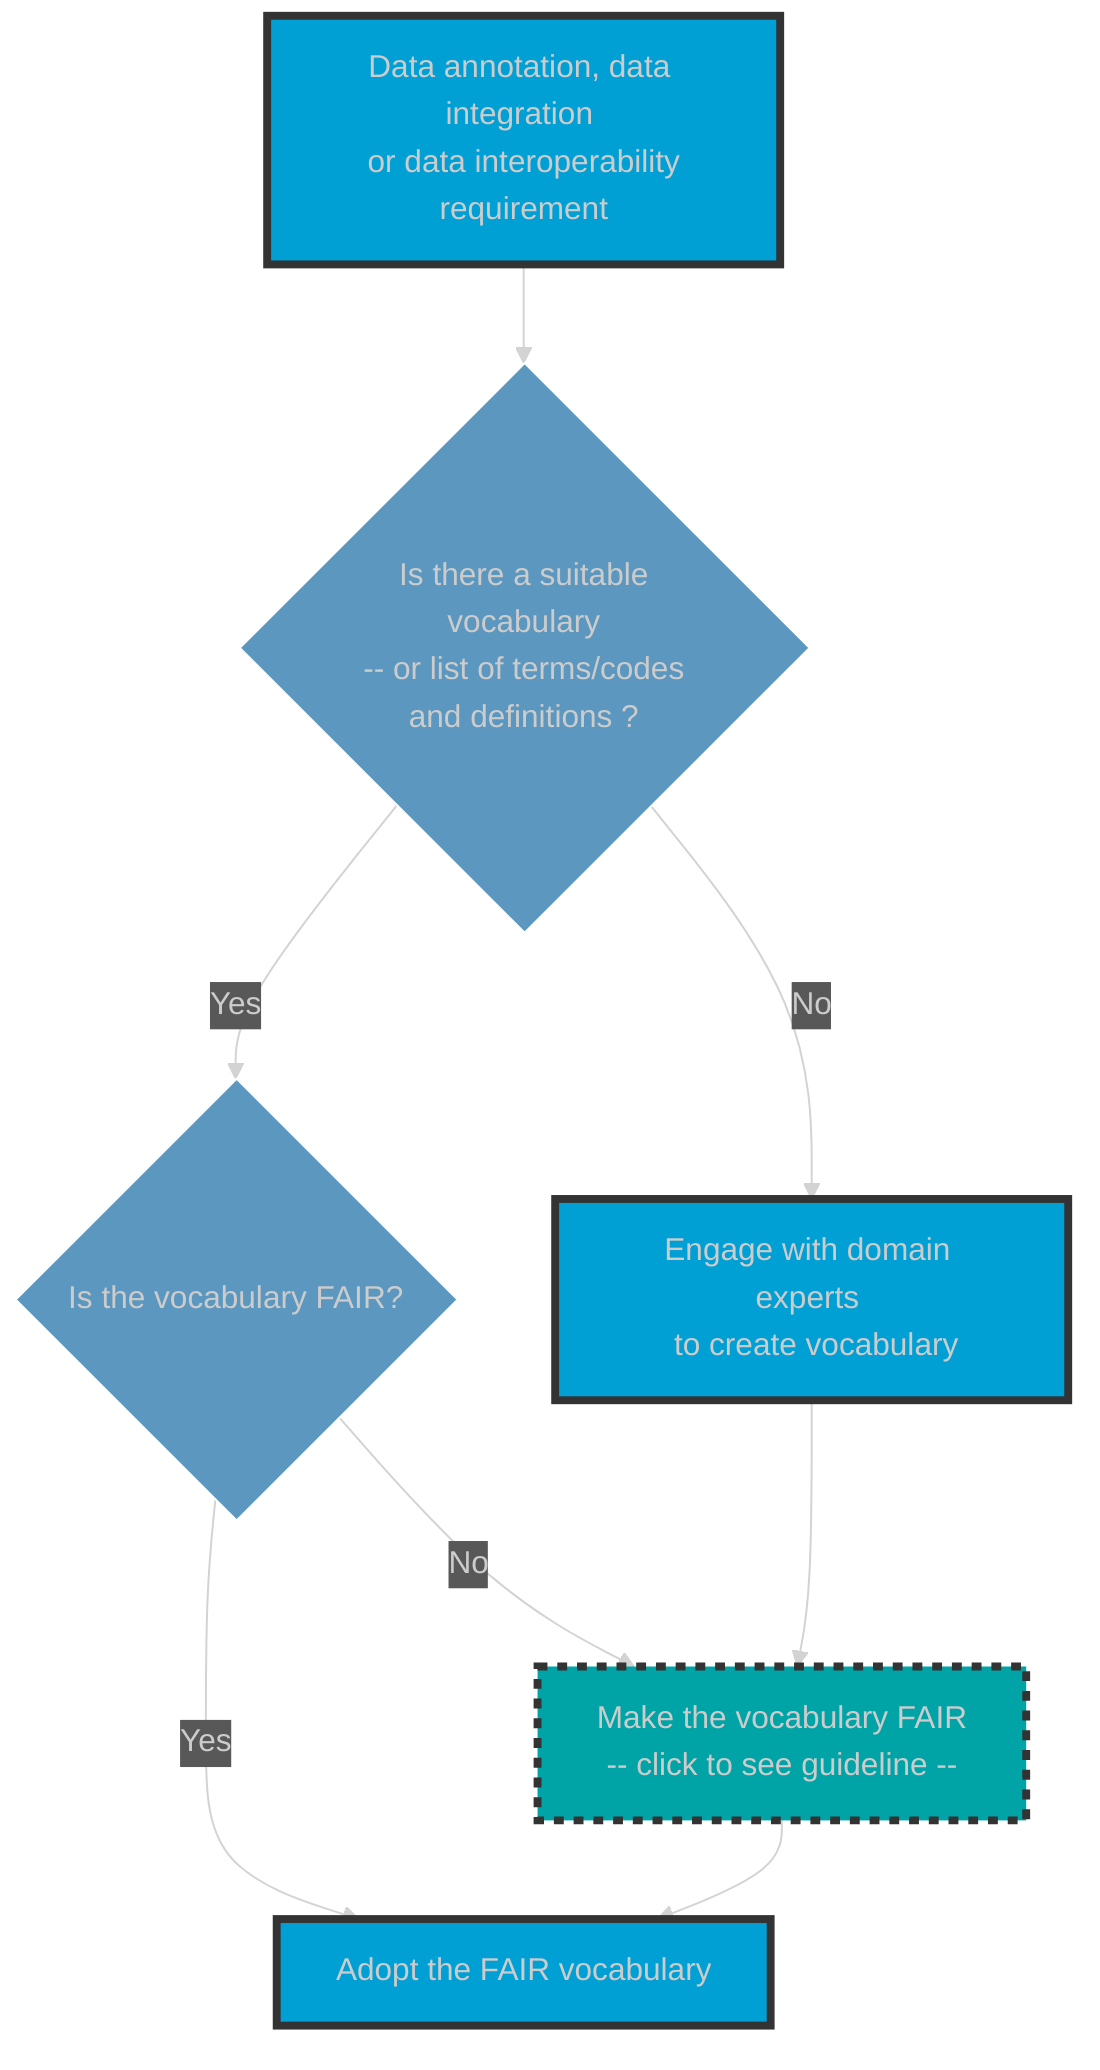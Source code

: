 %%{init: { 'logLevel': 'debug', 'theme': 'dark' } }%%
graph TB
  
  UserStories[Data annotation, data integration <br> or data interoperability requirement]
  style UserStories fill:#009FD4,stroke:#333,stroke-width:4px 

  VocabExists{Is there a suitable <br> vocabulary <br> -- or list of terms/codes <br> and definitions ?}
  style VocabExists fill:#5C97BF, stroke:#ffffff

  EngageDomainExperts[Engage with domain experts <br> to create vocabulary]
  style EngageDomainExperts fill:#009FD4,stroke:#333,stroke-width:4px 

  IsVocabFAIR{Is the vocabulary FAIR?}
  style IsVocabFAIR fill:#5C97BF, stroke:#ffffff


  MakeVocabularyFAIR[Make the vocabulary FAIR <br> -- click to see guideline -- ]	
  style MakeVocabularyFAIR fill:#00A4A6,stroke:#333,stroke-width:4px, stroke-dasharray:5 5
  click MakeVocabularyFAIR "https://fairvocabularies.github.io/" "click to see guidelines"

  AdoptFAIRVocabulary[Adopt the FAIR vocabulary]
  style AdoptFAIRVocabulary fill:#009FD4,stroke:#333,stroke-width:4px 

  UserStories --> VocabExists
  VocabExists -->|No| EngageDomainExperts
  VocabExists -->|Yes| IsVocabFAIR
  IsVocabFAIR --> |Yes| AdoptFAIRVocabulary
  IsVocabFAIR --> |No| MakeVocabularyFAIR
  EngageDomainExperts --> MakeVocabularyFAIR
  MakeVocabularyFAIR --> AdoptFAIRVocabulary